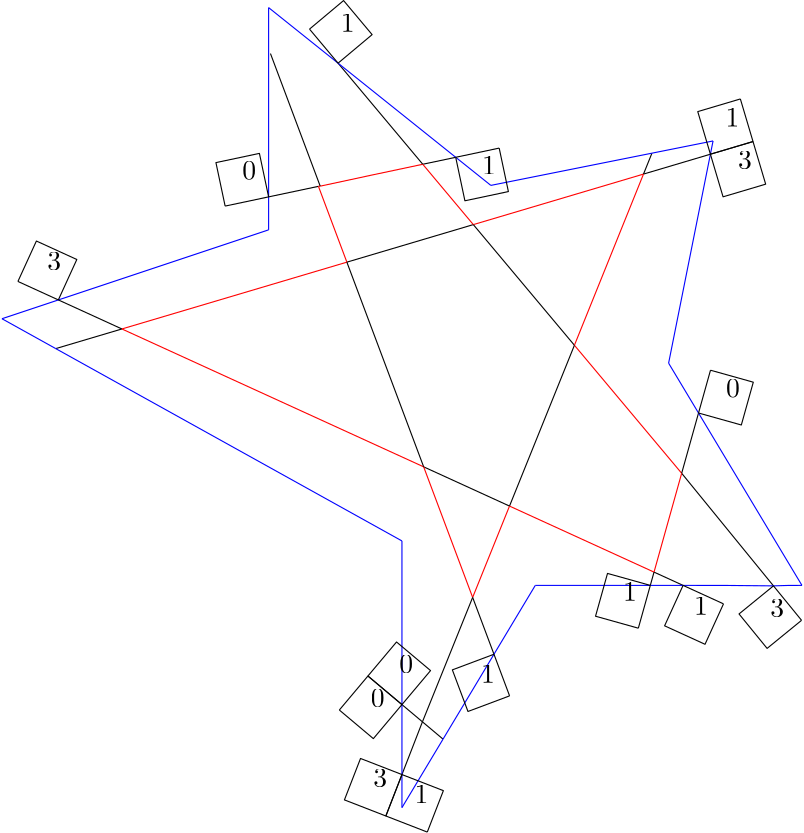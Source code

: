 <?xml version="1.0" encoding="UTF-8"?>
<ipe version="70005" creator="HGeometry"><ipestyle name="basic">
<color name="red" value="1 0 0"/>
<color name="green" value="0 1 0"/>
<color name="blue" value="0 0 1"/>
<color name="yellow" value="1 1 0"/>
<color name="orange" value="1 0.647 0"/>
<color name="gold" value="1 0.843 0"/>
<color name="purple" value="0.627 0.125 0.941"/>
<color name="gray" value="0.745 0.745 0.745"/>
<color name="brown" value="0.647 0.165 0.165"/>
<color name="navy" value="0 0 0.502"/>
<color name="pink" value="1 0.753 0.796"/>
<color name="seagreen" value="0.18 0.545 0.341"/>
<color name="turquoise" value="0.251 0.878 0.816"/>
<color name="violet" value="0.933 0.51 0.933"/>
<color name="darkblue" value="0 0 0.545"/>
<color name="darkcyan" value="0 0.545 0.545"/>
<color name="darkgray" value="0.663 0.663 0.663"/>
<color name="darkgreen" value="0 0.392 0"/>
<color name="darkmagenta" value="0.545 0 0.545"/>
<color name="darkorange" value="1 0.549 0"/>
<color name="darkred" value="0.545 0 0"/>
<color name="lightblue" value="0.678 0.847 0.902"/>
<color name="lightcyan" value="0.878 1 1"/>
<color name="lightgray" value="0.827 0.827 0.827"/>
<color name="lightgreen" value="0.565 0.933 0.565"/>
<color name="lightyellow" value="1 1 0.878"/>
<dashstyle name="dashed" value="[4] 0"/>
<dashstyle name="dotted" value="[1 3] 0"/>
<dashstyle name="dash dotted" value="[4 2 1 2] 0"/>
<dashstyle name="dash dot dotted" value="[4 2 1 2 1 2] 0"/>
<pen name="heavier" value="0.8"/>
<pen name="fat" value="1.2"/>
<pen name="ultrafat" value="2"/>
<textsize name="large" value="\large"/>
<textsize name="Large" value="\Large"/>
<textsize name="LARGE" value="\LARGE"/>
<textsize name="huge" value="\huge"/>
<textsize name="Huge" value="\Huge"/>
<textsize name="small" value="\small"/>
<textsize name="footnote" value="\footnotesize"/>
<textsize name="tiny" value="\tiny"/>
<symbolsize name="small" value="2"/>
<symbolsize name="tiny" value="1.1"/>
<symbolsize name="large" value="5"/>
<arrowsize name="small" value="5"/>
<arrowsize name="tiny" value="3"/>
<arrowsize name="large" value="10"/>
<gridsize name="4 pts" value="4"/>
<gridsize name="8 pts (~3 mm)" value="8"/>
<gridsize name="16 pts (~6 mm)" value="16"/>
<gridsize name="32 pts (~12 mm)" value="32"/>
<gridsize name="10 pts (~3.5 mm)" value="10"/>
<gridsize name="20 pts (~7 mm)" value="20"/>
<gridsize name="14 pts (~5 mm)" value="14"/>
<gridsize name="28 pts (~10 mm)" value="28"/>
<gridsize name="56 pts (~20 mm)" value="56"/>
<anglesize name="90 deg" value="90"/>
<anglesize name="60 deg" value="60"/>
<anglesize name="45 deg" value="45"/>
<anglesize name="30 deg" value="30"/>
<anglesize name="22.5 deg" value="22.5"/>
<symbol name="mark/circle(sx)" transformations="translations">
<path fill="sym-stroke">
0.6 0 0 0.6 0 0 e 0.4 0 0 0.4 0 0 e
</path></symbol>
<symbol name="mark/disk(sx)" transformations="translations">
<path fill="sym-stroke">
0.6 0 0 0.6 0 0 e
</path></symbol>
<symbol name="mark/fdisk(sfx)" transformations="translations">
<group><path fill="sym-fill">
0.5 0 0 0.5 0 0 e
</path><path fill="sym-stroke" fillrule="eofill">
0.6 0 0 0.6 0 0 e 0.4 0 0 0.4 0 0 e
</path></group></symbol>
<symbol name="mark/box(sx)" transformations="translations">
<path fill="sym-stroke" fillrule="eofill">
-0.6 -0.6 m 0.6 -0.6 l 0.6 0.6 l -0.6 0.6 l h
-0.4 -0.4 m 0.4 -0.4 l 0.4 0.4 l -0.4 0.4 l h</path></symbol>
<symbol name="mark/square(sx)" transformations="translations">
<path fill="sym-stroke">
-0.6 -0.6 m 0.6 -0.6 l 0.6 0.6 l -0.6 0.6 l h</path></symbol>
<symbol name="mark/fsquare(sfx)" transformations="translations">
<group><path fill="sym-fill">
-0.5 -0.5 m 0.5 -0.5 l 0.5 0.5 l -0.5 0.5 l h</path>
<path fill="sym-stroke" fillrule="eofill">
-0.6 -0.6 m 0.6 -0.6 l 0.6 0.6 l -0.6 0.6 l h
-0.4 -0.4 m 0.4 -0.4 l 0.4 0.4 l -0.4 0.4 l h</path></group></symbol>
<symbol name="mark/cross(sx)" transformations="translations">
<group><path fill="sym-stroke">
-0.43 -0.57 m 0.57 0.43 l 0.43 0.57 l -0.57 -0.43 l h</path>
<path fill="sym-stroke">
-0.43 0.57 m 0.57 -0.43 l 0.43 -0.57 l -0.57 0.43 l h</path>
</group></symbol>
<symbol name="arrow/arc(spx)">
<path pen="sym-pen" stroke="sym-stroke" fill="sym-stroke">
0 0 m -1.0 0.333 l -1.0 -0.333 l h</path></symbol>
<symbol name="arrow/farc(spx)">
<path pen="sym-pen" stroke="sym-stroke" fill="white">
0 0 m -1.0 0.333 l -1.0 -0.333 l h</path></symbol>
<symbol name="arrow/ptarc(spx)">
<path pen="sym-pen" stroke="sym-stroke" fill="sym-stroke">
0 0 m -1.0 0.333 l -0.8 0 l -1.0 -0.333 l h</path></symbol>
<symbol name="arrow/fptarc(spx)">
<path pen="sym-pen" stroke="sym-stroke" fill="white">
0 0 m -1.0 0.333 l -0.8 0 l -1.0 -0.333 l h</path></symbol>
<symbol name="arrow/fnormal(spx)">
<path pen="sym-pen" stroke="sym-stroke" fill="white">
0 0 m -1.0 0.333 l -1.0 -0.333 l h</path></symbol>
<symbol name="arrow/pointed(spx)">
<path pen="sym-pen" stroke="sym-stroke" fill="sym-stroke">
0 0 m -1.0 0.333 l -0.8 0 l -1.0 -0.333 l h</path></symbol>
<symbol name="arrow/fpointed(spx)">
<path pen="sym-pen" stroke="sym-stroke" fill="white">
0 0 m -1.0 0.333 l -0.8 0 l -1.0 -0.333 l h</path></symbol>
<symbol name="arrow/linear(spx)">
<path pen="sym-pen" stroke="sym-stroke">
-1.0 0.333 m 0 0 l -1.0 -0.333 l</path></symbol>
<symbol name="arrow/fdouble(spx)">
<path pen="sym-pen" stroke="sym-stroke" fill="white">
0 0 m -1.0 0.333 l -1.0 -0.333 l h
-1 0 m -2.0 0.333 l -2.0 -0.333 l h
</path></symbol>
<symbol name="arrow/double(spx)">
<path pen="sym-pen" stroke="sym-stroke" fill="sym-stroke">
0 0 m -1.0 0.333 l -1.0 -0.333 l h
-1 0 m -2.0 0.333 l -2.0 -0.333 l h
</path></symbol>
<tiling name="falling" angle="-60" width="1" step="4"/>
<tiling name="rising" angle="30" width="1" step="4"/>
<textstyle name="center" begin="\begin{center}" end="\end{center}"/>
<textstyle name="itemize" begin="\begin{itemize}" end="\end{itemize}"/>
<textstyle name="item" begin="\begin{itemize}\item{}" end="\end{itemize}"/>
</ipestyle><page><path stroke="black">-47.999943 75.866844 m
-42.021954 77.13167 -36.043964 78.39649 -30.065989 79.66131 c
</path><path stroke="red">-30.065989 79.66131 m
-29.86122 79.70463 -29.656437 79.747955 -29.42561 79.72655 c
</path><path stroke="red">-29.42561 79.72655 m
-17.137274 82.39679 -4.8228927 85.0023 7.49149 87.607796 c
</path><path stroke="black">7.49149 87.607796 m
11.445369 88.44439 15.399245 89.28095 19.353123 90.11752 c
</path><path stroke="black">-124.6452 21.247324 m
-116.7068 23.604416 -108.76841 25.961508 -100.829994 28.318596 c
</path><path stroke="red">-100.829994 28.318596 m
-73.8292 36.335835 -46.8284 44.353065 -19.8276 52.3703 c
</path><path stroke="black">-19.8276 52.3703 m
-4.654466 56.87557 10.518667 61.380833 25.6918 65.8861 c
</path><path stroke="red">25.6918 65.8861 m
46.115566 71.95043 66.53933 78.01476 86.96308 84.07908 c
</path><path stroke="black">86.96308 84.07908 m
94.9907 86.462685 103.018326 88.84629 111.04595 91.2299 c
</path><path stroke="black">-1.6e-6 -106.91601 m
2.4580407 -108.982216 4.916083 -111.048416 7.3741245 -113.11499 c
</path><path stroke="black">7.3741245 -113.11499 m
9.846228 -115.193085 12.318323 -117.271194 14.79042 -119.3493 c
</path><path stroke="black">-123.69718 38.767567 m
-116.074776 35.284573 -108.45236 31.801579 -100.829994 28.318596 c
</path><path stroke="red">-100.829994 28.318596 m
-64.61294 11.769399 -28.395874 -4.7798 7.82119 -21.329 c
</path><path stroke="black">7.82119 -21.329 m
18.121193 -26.035534 28.421198 -30.742067 38.7212 -35.4486 c
</path><path stroke="red">38.7212 -35.4486 m
56.063034 -43.372833 73.40487 -51.297066 90.7467 -59.221287 c
</path><path stroke="black">90.7467 -59.221287 m
94.23264 -60.814198 97.71862 -62.407097 101.2046 -63.999996 c
</path><path stroke="black">-47.33518 127.46559 m
-41.37396 111.57557 -35.412743 95.685555 -29.42561 79.72655 c
</path><path stroke="red">-30.065989 79.66131 m
-26.6532 70.5643 -23.2404 61.4673 -19.8276 52.3703 c
</path><path stroke="black">-19.8276 52.3703 m
-10.611336 27.803867 -1.3950728 3.237433 7.82119 -21.329 c
</path><path stroke="red">7.82119 -21.329 m
13.69816 -36.994366 19.57513 -52.659733 25.45207 -68.3251 c
</path><path stroke="black">25.45207 -68.3251 m
28.010748 -75.14549 30.569458 -81.96587 33.128162 -88.786255 c
</path><path stroke="black">-23.003187 124.002525 m
-12.838296 111.87094 -2.6734042 99.73936 7.49149 87.607796 c
</path><path stroke="red">7.49149 87.607796 m
13.55826 80.36723 19.62503 73.12666 25.6918 65.8861 c
</path><path stroke="black">25.6918 65.8861 m
37.823967 51.4066 49.956135 36.9271 62.0883 22.4476 c
</path><path stroke="red">62.0883 22.4476 m
74.9592 7.0865674 87.8301 -8.274467 100.70106 -23.635485 c
</path><path stroke="black">100.70106 -23.635485 m
111.67164 -37.09194 122.64209 -50.54844 133.74644 -64.16899 c
</path><path stroke="black">89.998436 91.59965 m
88.98665 89.09278 87.97485 86.585915 86.96308 84.07908 c
</path><path stroke="red">86.96308 84.07908 m
78.6715 63.535263 70.3799 42.991432 62.0883 22.4476 c
</path><path stroke="black">62.0883 22.4476 m
54.299267 3.1488671 46.510235 -16.149866 38.7212 -35.4486 c
</path><path stroke="red">38.7212 -35.4486 m
34.29817 -46.407433 29.875134 -57.36627 25.45207 -68.3251 c
</path><path stroke="black">25.45207 -68.3251 m
19.42611 -83.255066 13.40012 -98.185036 7.3741245 -113.11499 c
</path><path stroke="black">7.3741245 -113.11499 m
4.916074 -119.44391 2.4580367 -125.77247 -4.315e-7 -132.10101 c
</path><path stroke="black">106.76775 -1.9462956 m
104.7455 -9.176034 102.72324 -16.405773 100.70106 -23.635485 c
</path><path stroke="red">100.70106 -23.635485 m
97.3829 -35.497433 94.0648 -47.359367 90.7467 -59.221287 c
</path><path stroke="black">90.7467 -59.221287 m
90.30116 -60.814163 89.8556 -62.407063 89.41004 -63.99996 c
</path><path stroke="blue">-48.0 64.0 m
-48.0 67.95508 -48.0 71.91016 -47.999943 75.866844 c
</path><path stroke="blue">-47.999943 75.866844 m
-48.0 98.57682 -48.0 121.288414 -48.0 144.0 c
</path><path stroke="blue">-48.0 144.0 m
-39.668293 137.33464 -31.336588 130.66927 -23.003187 124.002525 c
</path><path stroke="blue">-23.003187 124.002525 m
-8.887044 112.70963 5.230795 101.41537 19.353123 90.11752 c
</path><path stroke="blue">19.353123 90.11752 m
23.565756 86.7474 27.782877 83.373695 32.0 80.0 c
</path><path stroke="blue">32.0 80.0 m
51.332684 83.86654 70.66537 87.73307 89.998436 91.59965 c
</path><path stroke="blue">89.998436 91.59965 m
97.33203 93.06641 104.666016 94.5332 112.0 96.0 c
</path><path stroke="blue">112.0 96.0 m
111.68164 94.4082 111.36328 92.81641 111.04595 91.2299 c
</path><path stroke="blue">111.04595 91.2299 m
106.029945 66.14974 101.01498 41.07487 96.0 16.0 c
</path><path stroke="blue">96.0 16.0 m
99.58887 10.018555 103.177734 4.0371094 106.76775 -1.9462956 c
</path><path stroke="blue">106.76775 -1.9462956 m
119.177734 -22.629557 131.58887 -43.314777 144.0 -64.0 c
</path><path stroke="blue">144.0 -64.0 m
140.53711 -64.0 137.07422 -63.999996 133.74644 -64.16899 c
</path><path stroke="blue">133.74644 -64.16899 m
122.81054 -63.999996 112.009766 -64.0 101.2046 -63.999996 c
</path><path stroke="blue">101.2046 -63.999996 m
97.27539 -64.0 93.3418 -64.0 89.41004 -63.99996 c
</path><path stroke="blue">89.41004 -63.99996 m
75.60547 -64.0 61.802734 -64.0 48.0 -64.0 c
</path><path stroke="blue">48.0 -64.0 m
43.041992 -72.26334 38.083984 -80.526695 33.128162 -88.786255 c
</path><path stroke="blue">33.128162 -88.786255 m
27.01465 -98.975586 20.90332 -109.16113 14.79042 -119.3493 c
</path><path stroke="blue">14.79042 -119.3493 m
9.861328 -127.56445 4.930664 -135.78223 0.0 -144.0 c
</path><path stroke="blue">0.0 -144.0 m
0.0 -140.0332 1.2609831e-14 -136.0664 -4.315e-7 -132.10101 c
</path><path stroke="blue">-4.315e-7 -132.10101 m
1.2609831e-14 -123.705086 1.8697756e-14 -115.31055 -1.6e-6 -106.91601 c
</path><path stroke="blue">-1.6e-6 -106.91601 m
1.8697756e-14 -87.27734 0.0 -67.63867 0.0 -48.0 c
</path><path stroke="blue">0.0 -48.0 m
-41.547363 -24.91813 -83.09473 -1.8362646 -124.6452 21.247324 c
</path><path stroke="blue">-124.6452 21.247324 m
-131.09473 24.830404 -137.54736 28.415201 -144.0 32.0 c
</path><path stroke="blue">-144.0 32.0 m
-137.23242 34.25586 -130.46484 36.51172 -123.69718 38.767567 c
</path><path stroke="blue">-123.69718 38.767567 m
-98.46484 47.178387 -73.23242 55.58919 -48.0 64.0 c
</path><path>111.04595 91.2299 m
111.04595 91.2299 l
</path><group><text pos="116.43788 101.1761" type="label">1</text><path>121.82981 111.12231 m
126.38409 95.78417 l
111.04595 91.2299 l
106.49168 106.56803 l
121.82981 111.12231 l
</path></group><path>-1.6e-6 -106.91601 m
-1.6e-6 -106.91601 l
</path><group><text pos="-0.9762006 -95.64449" type="label">0</text><path>-12.247715 -96.62069 m
-1.9523997 -84.37298 l
10.295313 -94.6683 l
-1.4305115e-6 -106.91601 l
-12.247715 -96.62069 l
</path></group><path>-4.315e-7 -132.10101 m
-4.315e-7 -132.10101 l
</path><group><text pos="-10.353689 -136.66183" type="label">3</text><path>-5.792863 -147.01553 m
-20.707378 -141.22266 l
-14.9145155 -126.30814 l
-9.536743e-7 -132.10101 l
-5.792863 -147.01553 l
</path></group><path>-1.6e-6 -106.91601 m
-1.6e-6 -106.91601 l
</path><group><text pos="-11.271515 -107.892204" type="label">0</text><path>-22.543028 -108.8684 m
-12.247713 -96.62069 l
-9.536743e-7 -106.91601 l
-10.295316 -119.16372 l
-22.543028 -108.8684 l
</path></group><path>33.128162 -88.786255 m
33.128162 -88.786255 l
</path><group><text pos="28.447926 -99.08652" type="label">1</text><path>38.748184 -103.766754 m
23.767687 -109.38678 l
18.147665 -94.40628 l
33.128162 -88.786255 l
38.748184 -103.766754 l
</path></group><path>89.41004 -63.99996 m
89.41004 -63.99996 l
</path><group><text pos="79.55076 -69.54925" type="label">1</text><path>85.100044 -79.40853 m
69.691475 -75.09853 l
74.00147 -59.689964 l
89.41004 -63.99996 l
85.100044 -79.40853 l
</path></group><path>101.2046 -63.999996 m
101.2046 -63.999996 l
</path><group><text pos="105.15605 -74.60123" type="label">1</text><path>115.75728 -70.64978 m
109.1075 -85.20245 l
94.554825 -78.55267 l
101.204605 -63.999996 l
115.75728 -70.64978 l
</path></group><path>133.74644 -64.16899 m
133.74644 -64.16899 l
</path><group><text pos="132.60098 -75.42457" type="label">3</text><path>143.85655 -76.57002 m
131.45552 -86.680145 l
121.345406 -74.27911 l
133.74643 -64.16899 l
143.85655 -76.57002 l
</path></group><path>106.76775 -1.9462956 m
106.76775 -1.9462956 l
</path><group><text pos="116.62703 3.6029973" type="label">0</text><path>111.077736 13.462275 m
126.486305 9.15229 l
122.17632 -6.25628 l
106.76775 -1.9462957 l
111.077736 13.462275 l
</path></group><path>111.04595 91.2299 m
111.04595 91.2299 l
</path><group><text pos="120.99216 85.83797" type="label">3</text><path>126.38409 95.78417 m
130.93837 80.44604 l
115.60023 75.89176 l
111.04595 91.2299 l
126.38409 95.78417 l
</path></group><path>-4.315e-7 -132.10101 m
-4.315e-7 -132.10101 l
</path><group><text pos="4.560826 -142.45471" type="label">1</text><path>9.121653 -152.80841 m
-5.7928624 -147.01553 l
-4.7683716e-7 -132.10101 l
14.914515 -137.89389 l
9.121653 -152.80841 l
</path></group><path>19.353123 90.11752 m
19.353123 90.11752 l
</path><group><text pos="28.83585 83.94679" type="label">1</text><path>35.00658 93.42952 m
38.318577 77.77606 l
22.66512 74.464066 l
19.353123 90.11752 l
35.00658 93.42952 l
</path></group><path>-23.003187 124.002525 m
-23.003187 124.002525 l
</path><group><text pos="-22.009104 135.27248" type="label">1</text><path>-33.279053 136.26656 m
-21.01502 146.54243 l
-10.739153 134.2784 l
-23.003187 124.002525 l
-33.279053 136.26656 l
</path></group><path>-47.999943 75.866844 m
-47.999943 75.866844 l
</path><group><text pos="-57.48266 82.03759" type="label">0</text><path>-63.653404 72.55488 m
-66.96537 88.208336 l
-51.311905 91.5203 l
-47.999947 75.866844 l
-63.653404 72.55488 l
</path></group><path>-123.69718 38.767567 m
-123.69718 38.767567 l
</path><group><text pos="-127.64866 49.368782" type="label">3</text><path>-138.24986 45.4173 m
-131.60014 59.969997 l
-117.04744 53.320263 l
-123.697174 38.767567 l
-138.24986 45.4173 l
</path></group></page></ipe>